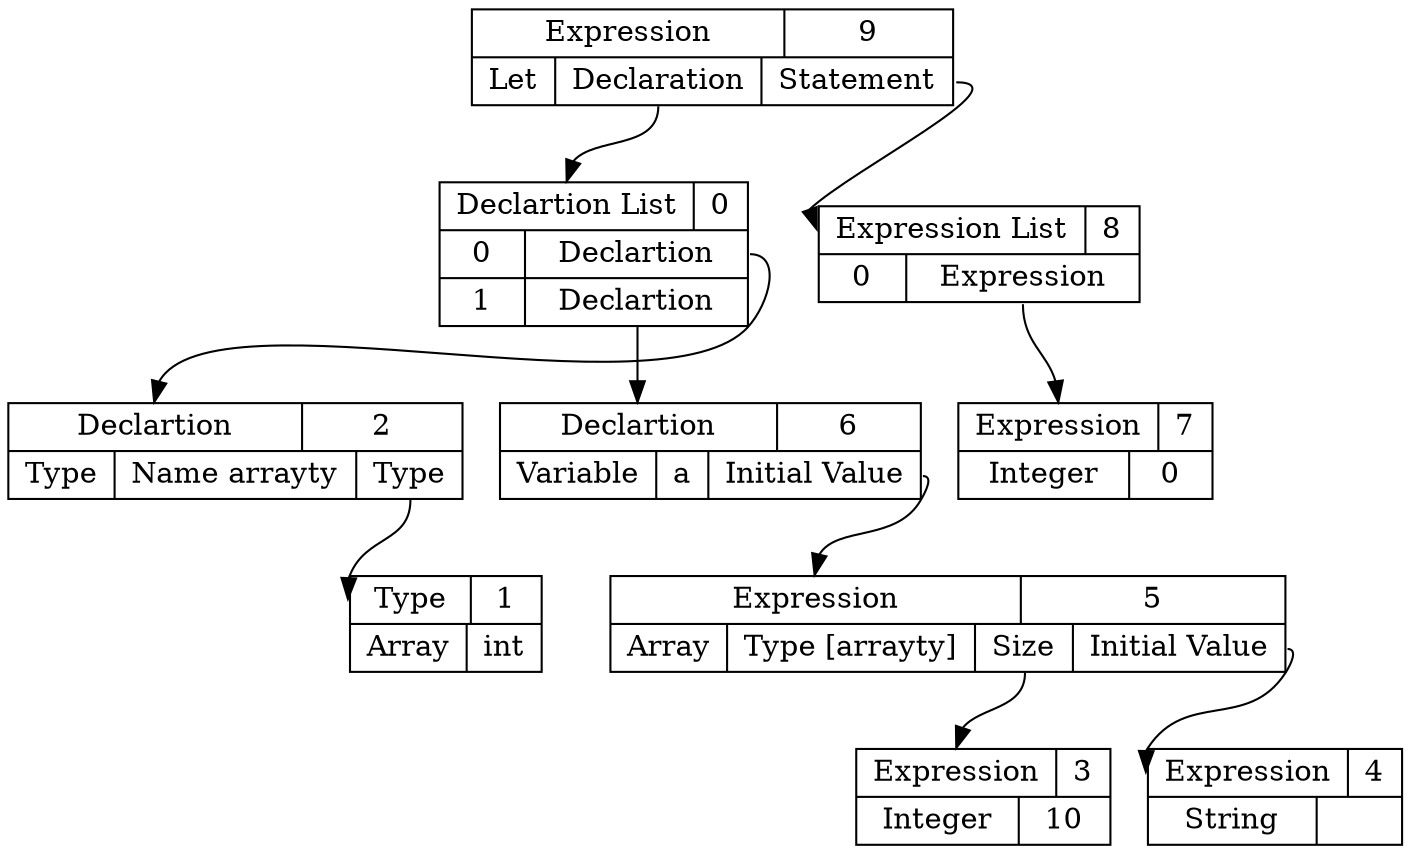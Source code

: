 digraph ast {
9 [shape=record, label="{ { <ptr> Expression | 9 } |{ Let | <dec> Declaration | <stmt> Statement } } "];
2 [shape=record, label="{ { <ptr> Declartion | 2 } | {Type | Name arrayty | <ty> Type } }"];
1 [shape=record, label="{ { <ptr> Type | 1 } | { Array | int } } "];
2:ty -> 1:ptr;
0:pos0 -> 2:ptr;
6 [shape=record, label="{ { <ptr> Declartion | 6 } | {Variable | a | <initval> Initial Value } }"];
5 [shape=record, label="{ { <ptr> Expression | 5 } |{ Array | Type [arrayty] | <sz> Size | <ival> Initial Value} } "];
3 [shape=record, label="{ { <ptr> Expression | 3 } |{ Integer | 10 } }"];
5:sz -> 3:ptr
4 [shape=record, label="{ { <ptr> Expression | 4 } |{ String |   } }"];
5:ival -> 4:ptr
6:initval -> 5:ptr;
0:pos1 -> 6:ptr;
0 [shape=record, label="{ { <ptr> Declartion List | 0 } | { 0 | <pos0> Declartion }| { 1 | <pos1> Declartion } }"];
9:dec -> 0:ptr
7 [shape=record, label="{ { <ptr> Expression | 7 } |{ Integer | 0 } }"];
8:pos0 -> 7:ptr;
8 [shape=record, label="{ { <ptr> Expression List | 8 } | { 0 | <pos0> Expression } }"];
9:stmt -> 8:ptr
}
